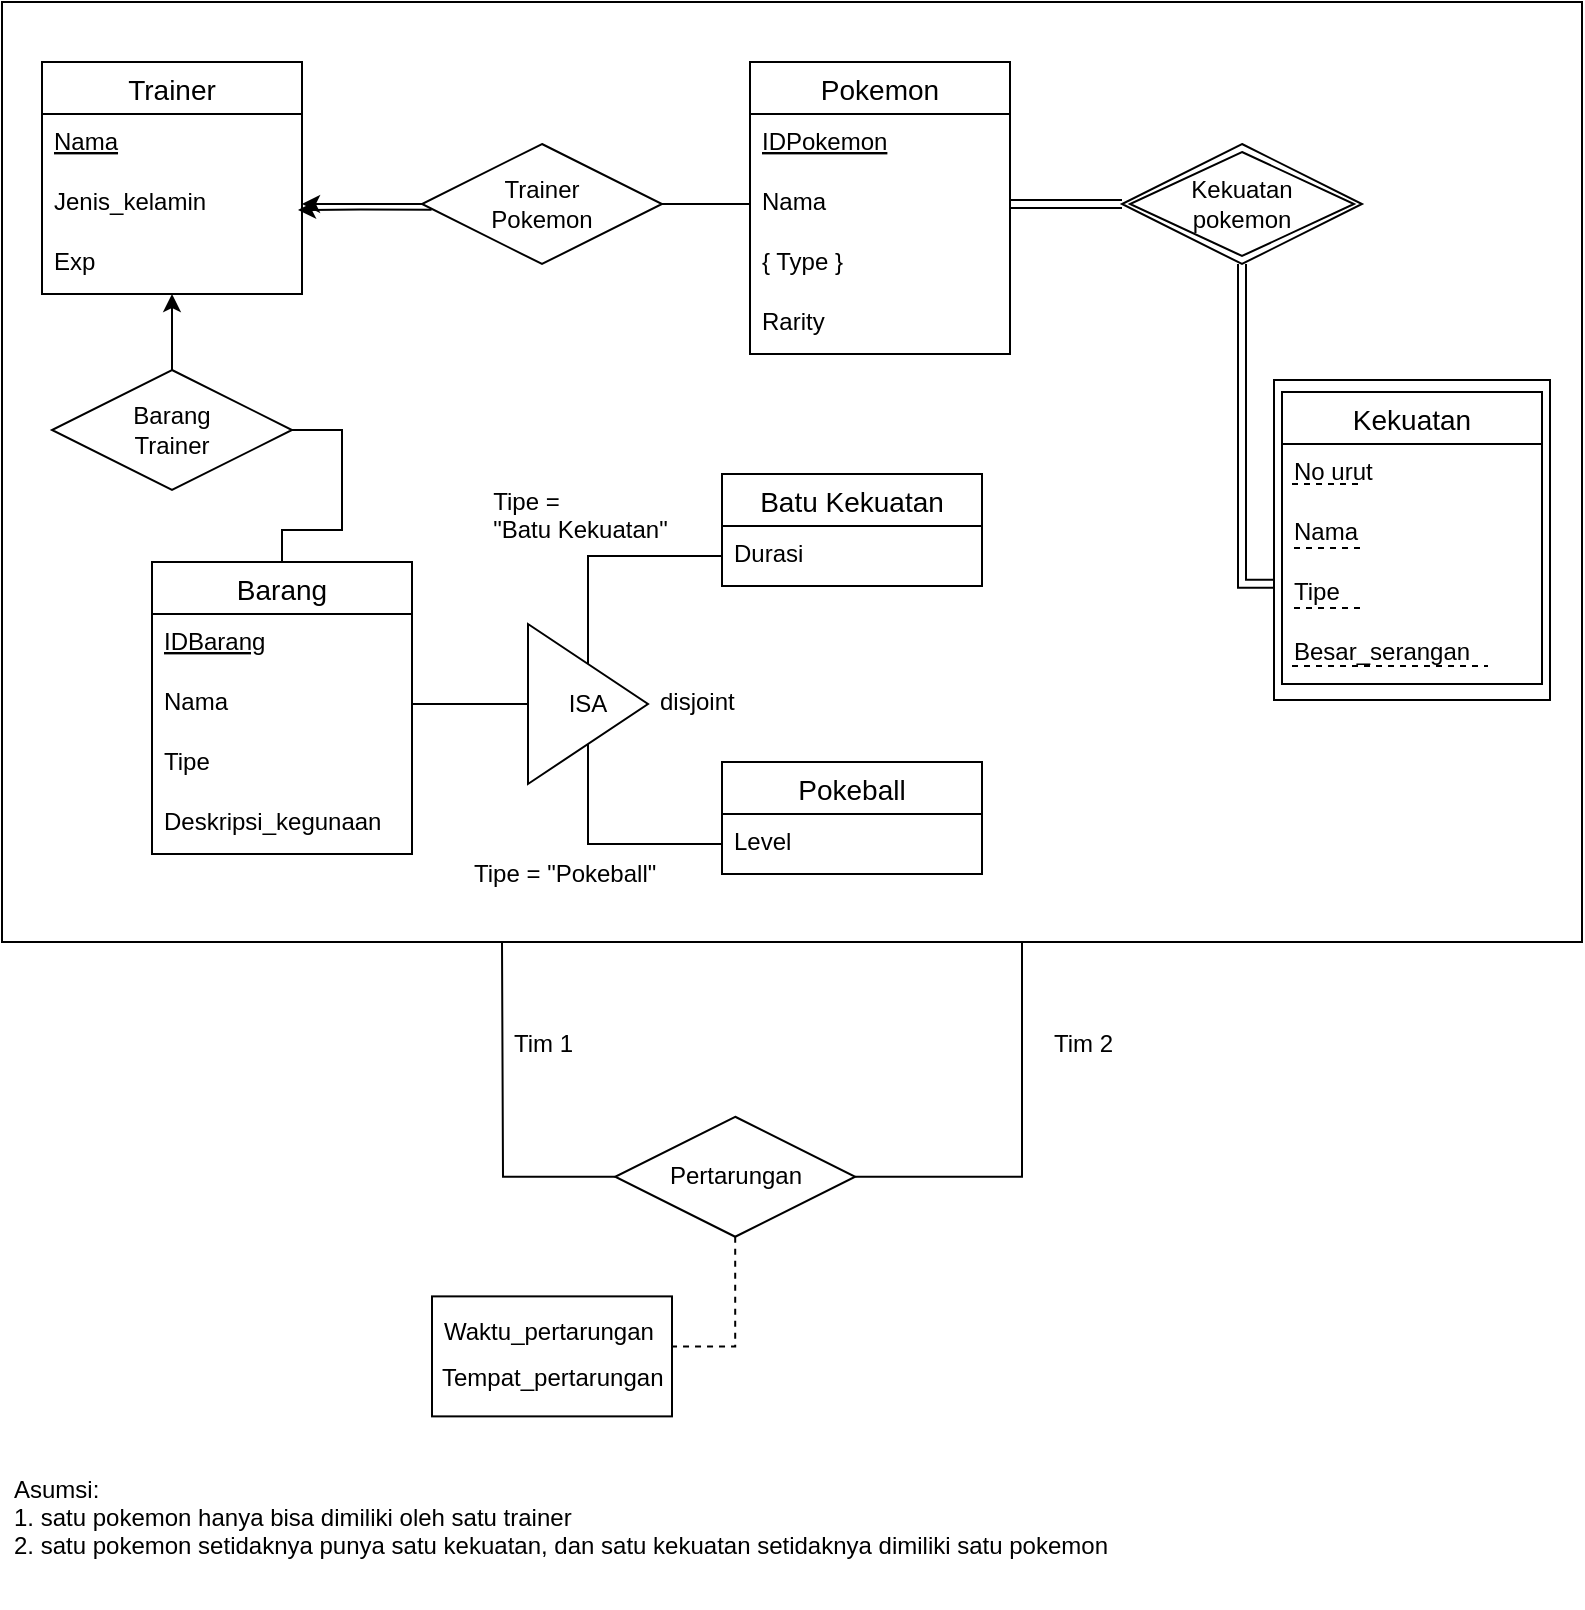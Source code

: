<mxfile version="15.5.5" type="github">
  <diagram id="R2lEEEUBdFMjLlhIrx00" name="Page-1">
    <mxGraphModel dx="1008" dy="522" grid="1" gridSize="10" guides="1" tooltips="1" connect="1" arrows="1" fold="1" page="1" pageScale="1" pageWidth="850" pageHeight="1100" math="0" shadow="0" extFonts="Permanent Marker^https://fonts.googleapis.com/css?family=Permanent+Marker">
      <root>
        <mxCell id="0" />
        <mxCell id="1" parent="0" />
        <mxCell id="UKzEz-BU8U3r9BaCkb_5-22" value="" style="rounded=0;whiteSpace=wrap;html=1;" vertex="1" parent="1">
          <mxGeometry x="40" y="90" width="790" height="470" as="geometry" />
        </mxCell>
        <mxCell id="UKzEz-BU8U3r9BaCkb_5-90" value="" style="rounded=0;whiteSpace=wrap;html=1;" vertex="1" parent="1">
          <mxGeometry x="676" y="279" width="138" height="160" as="geometry" />
        </mxCell>
        <mxCell id="UKzEz-BU8U3r9BaCkb_5-3" value="Trainer" style="swimlane;fontStyle=0;childLayout=stackLayout;horizontal=1;startSize=26;horizontalStack=0;resizeParent=1;resizeParentMax=0;resizeLast=0;collapsible=1;marginBottom=0;align=center;fontSize=14;" vertex="1" parent="1">
          <mxGeometry x="60" y="120" width="130" height="116" as="geometry" />
        </mxCell>
        <mxCell id="UKzEz-BU8U3r9BaCkb_5-4" value="Nama" style="text;strokeColor=none;fillColor=none;spacingLeft=4;spacingRight=4;overflow=hidden;rotatable=0;points=[[0,0.5],[1,0.5]];portConstraint=eastwest;fontSize=12;fontStyle=4" vertex="1" parent="UKzEz-BU8U3r9BaCkb_5-3">
          <mxGeometry y="26" width="130" height="30" as="geometry" />
        </mxCell>
        <mxCell id="UKzEz-BU8U3r9BaCkb_5-5" value="Jenis_kelamin" style="text;strokeColor=none;fillColor=none;spacingLeft=4;spacingRight=4;overflow=hidden;rotatable=0;points=[[0,0.5],[1,0.5]];portConstraint=eastwest;fontSize=12;" vertex="1" parent="UKzEz-BU8U3r9BaCkb_5-3">
          <mxGeometry y="56" width="130" height="30" as="geometry" />
        </mxCell>
        <mxCell id="UKzEz-BU8U3r9BaCkb_5-7" value="Exp" style="text;strokeColor=none;fillColor=none;spacingLeft=4;spacingRight=4;overflow=hidden;rotatable=0;points=[[0,0.5],[1,0.5]];portConstraint=eastwest;fontSize=12;" vertex="1" parent="UKzEz-BU8U3r9BaCkb_5-3">
          <mxGeometry y="86" width="130" height="30" as="geometry" />
        </mxCell>
        <mxCell id="UKzEz-BU8U3r9BaCkb_5-9" value="Pokemon" style="swimlane;fontStyle=0;childLayout=stackLayout;horizontal=1;startSize=26;horizontalStack=0;resizeParent=1;resizeParentMax=0;resizeLast=0;collapsible=1;marginBottom=0;align=center;fontSize=14;" vertex="1" parent="1">
          <mxGeometry x="414" y="120" width="130" height="146" as="geometry" />
        </mxCell>
        <mxCell id="UKzEz-BU8U3r9BaCkb_5-10" value="IDPokemon" style="text;strokeColor=none;fillColor=none;spacingLeft=4;spacingRight=4;overflow=hidden;rotatable=0;points=[[0,0.5],[1,0.5]];portConstraint=eastwest;fontSize=12;fontStyle=4" vertex="1" parent="UKzEz-BU8U3r9BaCkb_5-9">
          <mxGeometry y="26" width="130" height="30" as="geometry" />
        </mxCell>
        <mxCell id="UKzEz-BU8U3r9BaCkb_5-11" value="Nama" style="text;strokeColor=none;fillColor=none;spacingLeft=4;spacingRight=4;overflow=hidden;rotatable=0;points=[[0,0.5],[1,0.5]];portConstraint=eastwest;fontSize=12;" vertex="1" parent="UKzEz-BU8U3r9BaCkb_5-9">
          <mxGeometry y="56" width="130" height="30" as="geometry" />
        </mxCell>
        <mxCell id="UKzEz-BU8U3r9BaCkb_5-12" value="{ Type }" style="text;strokeColor=none;fillColor=none;spacingLeft=4;spacingRight=4;overflow=hidden;rotatable=0;points=[[0,0.5],[1,0.5]];portConstraint=eastwest;fontSize=12;" vertex="1" parent="UKzEz-BU8U3r9BaCkb_5-9">
          <mxGeometry y="86" width="130" height="30" as="geometry" />
        </mxCell>
        <mxCell id="UKzEz-BU8U3r9BaCkb_5-13" value="Rarity" style="text;strokeColor=none;fillColor=none;spacingLeft=4;spacingRight=4;overflow=hidden;rotatable=0;points=[[0,0.5],[1,0.5]];portConstraint=eastwest;fontSize=12;" vertex="1" parent="UKzEz-BU8U3r9BaCkb_5-9">
          <mxGeometry y="116" width="130" height="30" as="geometry" />
        </mxCell>
        <mxCell id="UKzEz-BU8U3r9BaCkb_5-14" value="Kekuatan" style="swimlane;fontStyle=0;childLayout=stackLayout;horizontal=1;startSize=26;horizontalStack=0;resizeParent=1;resizeParentMax=0;resizeLast=0;collapsible=1;marginBottom=0;align=center;fontSize=14;" vertex="1" parent="1">
          <mxGeometry x="680" y="285" width="130" height="146" as="geometry" />
        </mxCell>
        <mxCell id="UKzEz-BU8U3r9BaCkb_5-15" value="No urut" style="text;strokeColor=none;fillColor=none;spacingLeft=4;spacingRight=4;overflow=hidden;rotatable=0;points=[[0,0.5],[1,0.5]];portConstraint=eastwest;fontSize=12;fontStyle=0" vertex="1" parent="UKzEz-BU8U3r9BaCkb_5-14">
          <mxGeometry y="26" width="130" height="30" as="geometry" />
        </mxCell>
        <mxCell id="UKzEz-BU8U3r9BaCkb_5-85" value="" style="endArrow=none;html=1;rounded=0;dashed=1;" edge="1" parent="UKzEz-BU8U3r9BaCkb_5-14">
          <mxGeometry relative="1" as="geometry">
            <mxPoint x="5" y="46" as="sourcePoint" />
            <mxPoint x="40" y="46" as="targetPoint" />
          </mxGeometry>
        </mxCell>
        <mxCell id="UKzEz-BU8U3r9BaCkb_5-92" value="Nama" style="text;strokeColor=none;fillColor=none;spacingLeft=4;spacingRight=4;overflow=hidden;rotatable=0;points=[[0,0.5],[1,0.5]];portConstraint=eastwest;fontSize=12;fontStyle=0" vertex="1" parent="UKzEz-BU8U3r9BaCkb_5-14">
          <mxGeometry y="56" width="130" height="30" as="geometry" />
        </mxCell>
        <mxCell id="UKzEz-BU8U3r9BaCkb_5-16" value="Tipe" style="text;strokeColor=none;fillColor=none;spacingLeft=4;spacingRight=4;overflow=hidden;rotatable=0;points=[[0,0.5],[1,0.5]];portConstraint=eastwest;fontSize=12;" vertex="1" parent="UKzEz-BU8U3r9BaCkb_5-14">
          <mxGeometry y="86" width="130" height="30" as="geometry" />
        </mxCell>
        <mxCell id="UKzEz-BU8U3r9BaCkb_5-18" value="Besar_serangan" style="text;strokeColor=none;fillColor=none;spacingLeft=4;spacingRight=4;overflow=hidden;rotatable=0;points=[[0,0.5],[1,0.5]];portConstraint=eastwest;fontSize=12;" vertex="1" parent="UKzEz-BU8U3r9BaCkb_5-14">
          <mxGeometry y="116" width="130" height="30" as="geometry" />
        </mxCell>
        <mxCell id="UKzEz-BU8U3r9BaCkb_5-21" style="edgeStyle=orthogonalEdgeStyle;rounded=0;orthogonalLoop=1;jettySize=auto;html=1;exitX=1;exitY=0.5;exitDx=0;exitDy=0;entryX=0;entryY=0.5;entryDx=0;entryDy=0;endArrow=none;endFill=0;" edge="1" parent="1" source="UKzEz-BU8U3r9BaCkb_5-19" target="UKzEz-BU8U3r9BaCkb_5-11">
          <mxGeometry relative="1" as="geometry" />
        </mxCell>
        <mxCell id="UKzEz-BU8U3r9BaCkb_5-68" style="edgeStyle=orthogonalEdgeStyle;rounded=0;orthogonalLoop=1;jettySize=auto;html=1;exitX=0;exitY=0.5;exitDx=0;exitDy=0;entryX=1;entryY=0.5;entryDx=0;entryDy=0;endArrow=classic;endFill=1;" edge="1" parent="1" source="UKzEz-BU8U3r9BaCkb_5-19" target="UKzEz-BU8U3r9BaCkb_5-5">
          <mxGeometry relative="1" as="geometry" />
        </mxCell>
        <mxCell id="UKzEz-BU8U3r9BaCkb_5-19" value="Trainer&lt;br&gt;Pokemon" style="shape=rhombus;perimeter=rhombusPerimeter;whiteSpace=wrap;html=1;align=center;" vertex="1" parent="1">
          <mxGeometry x="250" y="161" width="120" height="60" as="geometry" />
        </mxCell>
        <mxCell id="UKzEz-BU8U3r9BaCkb_5-24" style="edgeStyle=orthogonalEdgeStyle;rounded=0;orthogonalLoop=1;jettySize=auto;html=1;exitX=0;exitY=0.5;exitDx=0;exitDy=0;entryX=0.28;entryY=0.999;entryDx=0;entryDy=0;entryPerimeter=0;endArrow=none;endFill=0;" edge="1" parent="1" source="UKzEz-BU8U3r9BaCkb_5-23">
          <mxGeometry relative="1" as="geometry">
            <mxPoint x="290.0" y="560.187" as="targetPoint" />
          </mxGeometry>
        </mxCell>
        <mxCell id="UKzEz-BU8U3r9BaCkb_5-29" style="edgeStyle=orthogonalEdgeStyle;rounded=0;orthogonalLoop=1;jettySize=auto;html=1;exitX=1;exitY=0.5;exitDx=0;exitDy=0;endArrow=none;endFill=0;" edge="1" parent="1" source="UKzEz-BU8U3r9BaCkb_5-23">
          <mxGeometry relative="1" as="geometry">
            <mxPoint x="550" y="560" as="targetPoint" />
            <Array as="points">
              <mxPoint x="550" y="677.19" />
              <mxPoint x="550" y="560.19" />
            </Array>
          </mxGeometry>
        </mxCell>
        <mxCell id="UKzEz-BU8U3r9BaCkb_5-38" style="edgeStyle=orthogonalEdgeStyle;rounded=0;orthogonalLoop=1;jettySize=auto;html=1;exitX=0.5;exitY=1;exitDx=0;exitDy=0;entryX=0.797;entryY=-0.063;entryDx=0;entryDy=0;entryPerimeter=0;endArrow=none;endFill=0;dashed=1;" edge="1" parent="1" source="UKzEz-BU8U3r9BaCkb_5-23" target="UKzEz-BU8U3r9BaCkb_5-33">
          <mxGeometry relative="1" as="geometry" />
        </mxCell>
        <mxCell id="UKzEz-BU8U3r9BaCkb_5-23" value="Pertarungan" style="shape=rhombus;perimeter=rhombusPerimeter;whiteSpace=wrap;html=1;align=center;" vertex="1" parent="1">
          <mxGeometry x="346.6" y="647.38" width="120" height="60" as="geometry" />
        </mxCell>
        <mxCell id="UKzEz-BU8U3r9BaCkb_5-27" style="edgeStyle=orthogonalEdgeStyle;rounded=0;orthogonalLoop=1;jettySize=auto;html=1;exitX=1;exitY=0.5;exitDx=0;exitDy=0;entryX=0;entryY=0.5;entryDx=0;entryDy=0;endArrow=none;endFill=0;shape=link;" edge="1" parent="1" source="UKzEz-BU8U3r9BaCkb_5-11" target="UKzEz-BU8U3r9BaCkb_5-89">
          <mxGeometry relative="1" as="geometry">
            <mxPoint x="600" y="191" as="targetPoint" />
          </mxGeometry>
        </mxCell>
        <mxCell id="UKzEz-BU8U3r9BaCkb_5-31" value="" style="rounded=0;whiteSpace=wrap;html=1;" vertex="1" parent="1">
          <mxGeometry x="255" y="737.19" width="120" height="60" as="geometry" />
        </mxCell>
        <mxCell id="UKzEz-BU8U3r9BaCkb_5-32" value="Waktu_pertarungan" style="text;strokeColor=none;fillColor=none;spacingLeft=4;spacingRight=4;overflow=hidden;rotatable=0;points=[[0,0.5],[1,0.5]];portConstraint=eastwest;fontSize=12;" vertex="1" parent="1">
          <mxGeometry x="255" y="741.19" width="130" height="30" as="geometry" />
        </mxCell>
        <mxCell id="UKzEz-BU8U3r9BaCkb_5-33" value="Tempat_pertarungan" style="text;strokeColor=none;fillColor=none;spacingLeft=4;spacingRight=4;overflow=hidden;rotatable=0;points=[[0,0.5],[1,0.5]];portConstraint=eastwest;fontSize=12;" vertex="1" parent="1">
          <mxGeometry x="254" y="764.19" width="130" height="30" as="geometry" />
        </mxCell>
        <mxCell id="UKzEz-BU8U3r9BaCkb_5-34" value="Tim 1" style="text;strokeColor=none;fillColor=none;spacingLeft=4;spacingRight=4;overflow=hidden;rotatable=0;points=[[0,0.5],[1,0.5]];portConstraint=eastwest;fontSize=12;" vertex="1" parent="1">
          <mxGeometry x="290" y="597.19" width="130" height="30" as="geometry" />
        </mxCell>
        <mxCell id="UKzEz-BU8U3r9BaCkb_5-35" value="Tim 2" style="text;strokeColor=none;fillColor=none;spacingLeft=4;spacingRight=4;overflow=hidden;rotatable=0;points=[[0,0.5],[1,0.5]];portConstraint=eastwest;fontSize=12;" vertex="1" parent="1">
          <mxGeometry x="560" y="597.19" width="130" height="30" as="geometry" />
        </mxCell>
        <mxCell id="UKzEz-BU8U3r9BaCkb_5-39" value="Barang" style="swimlane;fontStyle=0;childLayout=stackLayout;horizontal=1;startSize=26;horizontalStack=0;resizeParent=1;resizeParentMax=0;resizeLast=0;collapsible=1;marginBottom=0;align=center;fontSize=14;" vertex="1" parent="1">
          <mxGeometry x="115" y="370" width="130" height="146" as="geometry" />
        </mxCell>
        <mxCell id="UKzEz-BU8U3r9BaCkb_5-40" value="IDBarang" style="text;strokeColor=none;fillColor=none;spacingLeft=4;spacingRight=4;overflow=hidden;rotatable=0;points=[[0,0.5],[1,0.5]];portConstraint=eastwest;fontSize=12;fontStyle=4" vertex="1" parent="UKzEz-BU8U3r9BaCkb_5-39">
          <mxGeometry y="26" width="130" height="30" as="geometry" />
        </mxCell>
        <mxCell id="UKzEz-BU8U3r9BaCkb_5-41" value="Nama" style="text;strokeColor=none;fillColor=none;spacingLeft=4;spacingRight=4;overflow=hidden;rotatable=0;points=[[0,0.5],[1,0.5]];portConstraint=eastwest;fontSize=12;" vertex="1" parent="UKzEz-BU8U3r9BaCkb_5-39">
          <mxGeometry y="56" width="130" height="30" as="geometry" />
        </mxCell>
        <mxCell id="UKzEz-BU8U3r9BaCkb_5-42" value="Tipe" style="text;strokeColor=none;fillColor=none;spacingLeft=4;spacingRight=4;overflow=hidden;rotatable=0;points=[[0,0.5],[1,0.5]];portConstraint=eastwest;fontSize=12;" vertex="1" parent="UKzEz-BU8U3r9BaCkb_5-39">
          <mxGeometry y="86" width="130" height="30" as="geometry" />
        </mxCell>
        <mxCell id="UKzEz-BU8U3r9BaCkb_5-43" value="Deskripsi_kegunaan" style="text;strokeColor=none;fillColor=none;spacingLeft=4;spacingRight=4;overflow=hidden;rotatable=0;points=[[0,0.5],[1,0.5]];portConstraint=eastwest;fontSize=12;" vertex="1" parent="UKzEz-BU8U3r9BaCkb_5-39">
          <mxGeometry y="116" width="130" height="30" as="geometry" />
        </mxCell>
        <mxCell id="UKzEz-BU8U3r9BaCkb_5-46" style="edgeStyle=orthogonalEdgeStyle;rounded=0;orthogonalLoop=1;jettySize=auto;html=1;exitX=0.5;exitY=0;exitDx=0;exitDy=0;entryX=0.5;entryY=1;entryDx=0;entryDy=0;endArrow=classic;endFill=1;" edge="1" parent="1" source="UKzEz-BU8U3r9BaCkb_5-45" target="UKzEz-BU8U3r9BaCkb_5-3">
          <mxGeometry relative="1" as="geometry" />
        </mxCell>
        <mxCell id="UKzEz-BU8U3r9BaCkb_5-65" style="edgeStyle=orthogonalEdgeStyle;rounded=0;orthogonalLoop=1;jettySize=auto;html=1;exitX=1;exitY=0.5;exitDx=0;exitDy=0;entryX=0.5;entryY=0;entryDx=0;entryDy=0;endArrow=none;endFill=0;" edge="1" parent="1" source="UKzEz-BU8U3r9BaCkb_5-45" target="UKzEz-BU8U3r9BaCkb_5-39">
          <mxGeometry relative="1" as="geometry">
            <Array as="points">
              <mxPoint x="210" y="304" />
              <mxPoint x="210" y="354" />
              <mxPoint x="180" y="354" />
            </Array>
          </mxGeometry>
        </mxCell>
        <mxCell id="UKzEz-BU8U3r9BaCkb_5-45" value="Barang&lt;br&gt;Trainer" style="shape=rhombus;perimeter=rhombusPerimeter;whiteSpace=wrap;html=1;align=center;" vertex="1" parent="1">
          <mxGeometry x="65" y="274" width="120" height="60" as="geometry" />
        </mxCell>
        <mxCell id="UKzEz-BU8U3r9BaCkb_5-57" style="edgeStyle=orthogonalEdgeStyle;rounded=0;orthogonalLoop=1;jettySize=auto;html=1;exitX=0.5;exitY=0;exitDx=0;exitDy=0;endArrow=none;endFill=0;" edge="1" parent="1" source="UKzEz-BU8U3r9BaCkb_5-48" target="UKzEz-BU8U3r9BaCkb_5-53">
          <mxGeometry relative="1" as="geometry" />
        </mxCell>
        <mxCell id="UKzEz-BU8U3r9BaCkb_5-61" style="edgeStyle=orthogonalEdgeStyle;rounded=0;orthogonalLoop=1;jettySize=auto;html=1;exitX=0.5;exitY=1;exitDx=0;exitDy=0;endArrow=none;endFill=0;" edge="1" parent="1" source="UKzEz-BU8U3r9BaCkb_5-48" target="UKzEz-BU8U3r9BaCkb_5-60">
          <mxGeometry relative="1" as="geometry" />
        </mxCell>
        <mxCell id="UKzEz-BU8U3r9BaCkb_5-48" value="ISA" style="triangle;whiteSpace=wrap;html=1;" vertex="1" parent="1">
          <mxGeometry x="303" y="401" width="60" height="80" as="geometry" />
        </mxCell>
        <mxCell id="UKzEz-BU8U3r9BaCkb_5-49" style="edgeStyle=orthogonalEdgeStyle;rounded=0;orthogonalLoop=1;jettySize=auto;html=1;exitX=1;exitY=0.5;exitDx=0;exitDy=0;entryX=0;entryY=0.5;entryDx=0;entryDy=0;endArrow=none;endFill=0;" edge="1" parent="1" source="UKzEz-BU8U3r9BaCkb_5-41" target="UKzEz-BU8U3r9BaCkb_5-48">
          <mxGeometry relative="1" as="geometry" />
        </mxCell>
        <mxCell id="UKzEz-BU8U3r9BaCkb_5-52" value="Batu Kekuatan" style="swimlane;fontStyle=0;childLayout=stackLayout;horizontal=1;startSize=26;horizontalStack=0;resizeParent=1;resizeParentMax=0;resizeLast=0;collapsible=1;marginBottom=0;align=center;fontSize=14;" vertex="1" parent="1">
          <mxGeometry x="400" y="326" width="130" height="56" as="geometry" />
        </mxCell>
        <mxCell id="UKzEz-BU8U3r9BaCkb_5-53" value="Durasi" style="text;strokeColor=none;fillColor=none;spacingLeft=4;spacingRight=4;overflow=hidden;rotatable=0;points=[[0,0.5],[1,0.5]];portConstraint=eastwest;fontSize=12;fontStyle=0" vertex="1" parent="UKzEz-BU8U3r9BaCkb_5-52">
          <mxGeometry y="26" width="130" height="30" as="geometry" />
        </mxCell>
        <mxCell id="UKzEz-BU8U3r9BaCkb_5-58" value="Pokeball" style="swimlane;fontStyle=0;childLayout=stackLayout;horizontal=1;startSize=26;horizontalStack=0;resizeParent=1;resizeParentMax=0;resizeLast=0;collapsible=1;marginBottom=0;align=center;fontSize=14;" vertex="1" parent="1">
          <mxGeometry x="400" y="470" width="130" height="56" as="geometry" />
        </mxCell>
        <mxCell id="UKzEz-BU8U3r9BaCkb_5-60" value="Level" style="text;strokeColor=none;fillColor=none;spacingLeft=4;spacingRight=4;overflow=hidden;rotatable=0;points=[[0,0.5],[1,0.5]];portConstraint=eastwest;fontSize=12;" vertex="1" parent="UKzEz-BU8U3r9BaCkb_5-58">
          <mxGeometry y="26" width="130" height="30" as="geometry" />
        </mxCell>
        <mxCell id="UKzEz-BU8U3r9BaCkb_5-62" value="Tipe =&#xa;&quot;Batu Kekuatan&quot;" style="text;strokeColor=none;fillColor=none;spacingLeft=4;spacingRight=4;overflow=hidden;rotatable=0;points=[[0,0.5],[1,0.5]];portConstraint=eastwest;fontSize=12;" vertex="1" parent="1">
          <mxGeometry x="279.6" y="326.0" width="130" height="30" as="geometry" />
        </mxCell>
        <mxCell id="UKzEz-BU8U3r9BaCkb_5-63" value="Tipe = &quot;Pokeball&quot;" style="text;strokeColor=none;fillColor=none;spacingLeft=4;spacingRight=4;overflow=hidden;rotatable=0;points=[[0,0.5],[1,0.5]];portConstraint=eastwest;fontSize=12;" vertex="1" parent="1">
          <mxGeometry x="270" y="512" width="130" height="30" as="geometry" />
        </mxCell>
        <mxCell id="UKzEz-BU8U3r9BaCkb_5-64" value="disjoint" style="text;strokeColor=none;fillColor=none;spacingLeft=4;spacingRight=4;overflow=hidden;rotatable=0;points=[[0,0.5],[1,0.5]];portConstraint=eastwest;fontSize=12;" vertex="1" parent="1">
          <mxGeometry x="363" y="426.0" width="130" height="30" as="geometry" />
        </mxCell>
        <mxCell id="UKzEz-BU8U3r9BaCkb_5-69" style="edgeStyle=orthogonalEdgeStyle;rounded=0;orthogonalLoop=1;jettySize=auto;html=1;exitX=0.04;exitY=0.547;exitDx=0;exitDy=0;entryX=1;entryY=0.5;entryDx=0;entryDy=0;endArrow=classic;endFill=1;exitPerimeter=0;" edge="1" parent="1" source="UKzEz-BU8U3r9BaCkb_5-19">
          <mxGeometry relative="1" as="geometry">
            <mxPoint x="248" y="194" as="sourcePoint" />
            <mxPoint x="188" y="194" as="targetPoint" />
            <Array as="points" />
          </mxGeometry>
        </mxCell>
        <mxCell id="UKzEz-BU8U3r9BaCkb_5-70" value="Asumsi:&#xa;1. satu pokemon hanya bisa dimiliki oleh satu trainer&#xa;2. satu pokemon setidaknya punya satu kekuatan, dan satu kekuatan setidaknya dimiliki satu pokemon" style="text;strokeColor=none;fillColor=none;spacingLeft=4;spacingRight=4;overflow=hidden;rotatable=0;points=[[0,0.5],[1,0.5]];portConstraint=eastwest;fontSize=12;" vertex="1" parent="1">
          <mxGeometry x="40" y="820" width="650" height="70" as="geometry" />
        </mxCell>
        <mxCell id="UKzEz-BU8U3r9BaCkb_5-86" value="" style="endArrow=none;html=1;rounded=0;dashed=1;" edge="1" parent="1">
          <mxGeometry relative="1" as="geometry">
            <mxPoint x="686" y="363" as="sourcePoint" />
            <mxPoint x="721" y="363" as="targetPoint" />
          </mxGeometry>
        </mxCell>
        <mxCell id="UKzEz-BU8U3r9BaCkb_5-88" value="" style="line;strokeWidth=1;rotatable=0;dashed=1;labelPosition=right;align=left;verticalAlign=middle;spacingTop=0;spacingLeft=6;points=[];portConstraint=eastwest;" vertex="1" parent="1">
          <mxGeometry x="685" y="417.0" width="98" height="10" as="geometry" />
        </mxCell>
        <mxCell id="UKzEz-BU8U3r9BaCkb_5-91" style="edgeStyle=orthogonalEdgeStyle;rounded=0;orthogonalLoop=1;jettySize=auto;html=1;exitX=0.5;exitY=1;exitDx=0;exitDy=0;entryX=-0.027;entryY=0.329;entryDx=0;entryDy=0;entryPerimeter=0;endArrow=none;endFill=0;shape=link;" edge="1" parent="1" source="UKzEz-BU8U3r9BaCkb_5-89" target="UKzEz-BU8U3r9BaCkb_5-16">
          <mxGeometry relative="1" as="geometry" />
        </mxCell>
        <mxCell id="UKzEz-BU8U3r9BaCkb_5-89" value="Kekuatan &lt;br&gt;pokemon" style="shape=rhombus;double=1;perimeter=rhombusPerimeter;whiteSpace=wrap;html=1;align=center;" vertex="1" parent="1">
          <mxGeometry x="600" y="161" width="120" height="60" as="geometry" />
        </mxCell>
        <mxCell id="UKzEz-BU8U3r9BaCkb_5-93" value="" style="endArrow=none;html=1;rounded=0;dashed=1;" edge="1" parent="1">
          <mxGeometry relative="1" as="geometry">
            <mxPoint x="686" y="393" as="sourcePoint" />
            <mxPoint x="721" y="393" as="targetPoint" />
          </mxGeometry>
        </mxCell>
      </root>
    </mxGraphModel>
  </diagram>
</mxfile>

